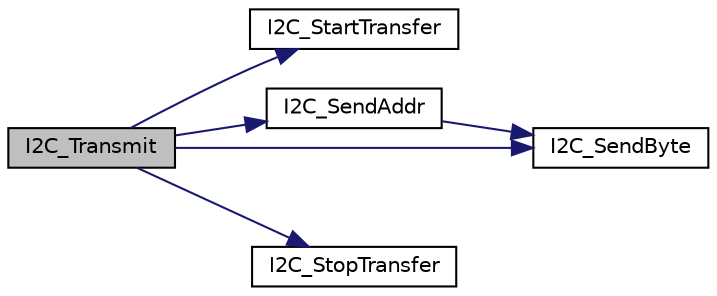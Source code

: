 digraph "I2C_Transmit"
{
  edge [fontname="Helvetica",fontsize="10",labelfontname="Helvetica",labelfontsize="10"];
  node [fontname="Helvetica",fontsize="10",shape=record];
  rankdir="LR";
  Node35 [label="I2C_Transmit",height=0.2,width=0.4,color="black", fillcolor="grey75", style="filled", fontcolor="black"];
  Node35 -> Node36 [color="midnightblue",fontsize="10",style="solid",fontname="Helvetica"];
  Node36 [label="I2C_StartTransfer",height=0.2,width=0.4,color="black", fillcolor="white", style="filled",URL="$i2c_8c.html#a01cfbcaab1fb1d818fbe26109d9dd087",tooltip="Set start condition for I2C bus. "];
  Node35 -> Node37 [color="midnightblue",fontsize="10",style="solid",fontname="Helvetica"];
  Node37 [label="I2C_SendAddr",height=0.2,width=0.4,color="black", fillcolor="white", style="filled",URL="$i2c_8c.html#aa8c6a720c14c9d481945c51dbf6ae07a",tooltip="Transmits the address to a target with the appropriate read/write bit set. "];
  Node37 -> Node38 [color="midnightblue",fontsize="10",style="solid",fontname="Helvetica"];
  Node38 [label="I2C_SendByte",height=0.2,width=0.4,color="black", fillcolor="white", style="filled",URL="$i2c_8c.html#a069cdc2bec983c627606ee4ef52d6155",tooltip="Send a single byte of data. "];
  Node35 -> Node38 [color="midnightblue",fontsize="10",style="solid",fontname="Helvetica"];
  Node35 -> Node39 [color="midnightblue",fontsize="10",style="solid",fontname="Helvetica"];
  Node39 [label="I2C_StopTransfer",height=0.2,width=0.4,color="black", fillcolor="white", style="filled",URL="$i2c_8c.html#a0f251044af22435f4028967ecf838053",tooltip="Set stop condition for I2C bus. "];
}
